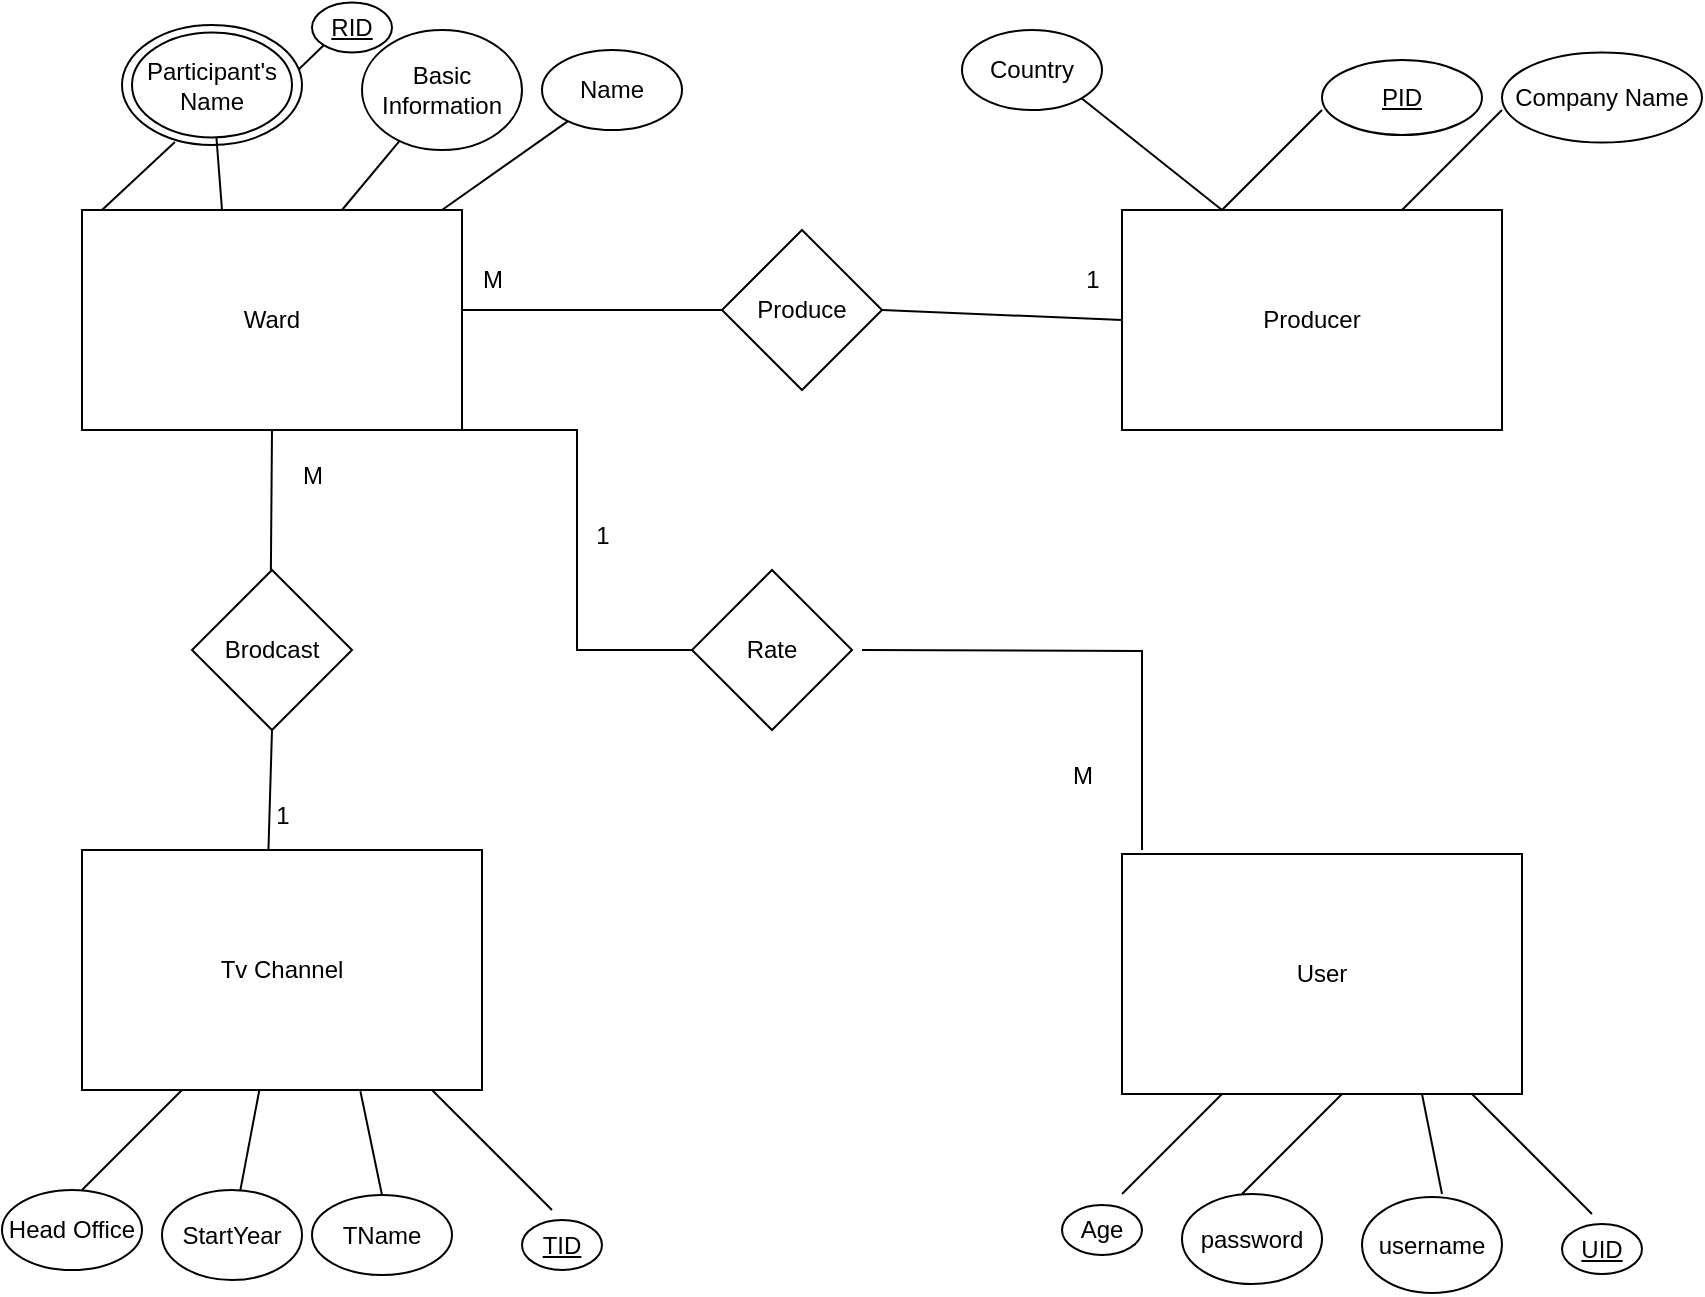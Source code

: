 <mxfile version="20.8.16" type="device"><diagram name="Page-1" id="09DajQlsoDGaR5UKHQZs"><mxGraphModel dx="1036" dy="614" grid="1" gridSize="10" guides="1" tooltips="1" connect="1" arrows="1" fold="1" page="1" pageScale="1" pageWidth="850" pageHeight="1100" math="0" shadow="0"><root><mxCell id="0"/><mxCell id="1" parent="0"/><mxCell id="JQ7dYN5Y3wBBPKodbZUG-1" value="Ward" style="rounded=0;whiteSpace=wrap;html=1;" parent="1" vertex="1"><mxGeometry x="40" y="120" width="190" height="110" as="geometry"/></mxCell><mxCell id="JQ7dYN5Y3wBBPKodbZUG-2" value="" style="endArrow=none;html=1;rounded=0;entryX=0;entryY=1;entryDx=0;entryDy=0;" parent="1" edge="1" target="JQ7dYN5Y3wBBPKodbZUG-3"><mxGeometry width="50" height="50" relative="1" as="geometry"><mxPoint x="134.528" y="63.053" as="sourcePoint"/><mxPoint x="160" y="70" as="targetPoint"/></mxGeometry></mxCell><mxCell id="JQ7dYN5Y3wBBPKodbZUG-3" value="&lt;u&gt;RID&lt;/u&gt;" style="ellipse;whiteSpace=wrap;html=1;" parent="1" vertex="1"><mxGeometry x="155" y="16.25" width="40" height="25" as="geometry"/></mxCell><mxCell id="JQ7dYN5Y3wBBPKodbZUG-4" value="" style="endArrow=none;html=1;rounded=0;" parent="1" edge="1" target="JQ7dYN5Y3wBBPKodbZUG-5"><mxGeometry width="50" height="50" relative="1" as="geometry"><mxPoint x="220" y="120" as="sourcePoint"/><mxPoint x="270" y="70" as="targetPoint"/></mxGeometry></mxCell><mxCell id="JQ7dYN5Y3wBBPKodbZUG-5" value="Name" style="ellipse;whiteSpace=wrap;html=1;" parent="1" vertex="1"><mxGeometry x="270" y="40" width="70" height="40" as="geometry"/></mxCell><mxCell id="JQ7dYN5Y3wBBPKodbZUG-8" value="" style="endArrow=none;html=1;rounded=0;" parent="1" target="JQ7dYN5Y3wBBPKodbZUG-9" edge="1"><mxGeometry width="50" height="50" relative="1" as="geometry"><mxPoint x="170" y="120" as="sourcePoint"/><mxPoint x="220" y="70" as="targetPoint"/></mxGeometry></mxCell><mxCell id="JQ7dYN5Y3wBBPKodbZUG-9" value="Basic Information" style="ellipse;whiteSpace=wrap;html=1;" parent="1" vertex="1"><mxGeometry x="180" y="30" width="80" height="60" as="geometry"/></mxCell><mxCell id="JQ7dYN5Y3wBBPKodbZUG-10" value="" style="endArrow=none;html=1;rounded=0;entryX=0.294;entryY=0.975;entryDx=0;entryDy=0;entryPerimeter=0;" parent="1" target="JQ7dYN5Y3wBBPKodbZUG-65" edge="1"><mxGeometry width="50" height="50" relative="1" as="geometry"><mxPoint x="50" y="120" as="sourcePoint"/><mxPoint x="100" y="70" as="targetPoint"/></mxGeometry></mxCell><mxCell id="JQ7dYN5Y3wBBPKodbZUG-12" value="Producer" style="rounded=0;whiteSpace=wrap;html=1;" parent="1" vertex="1"><mxGeometry x="560" y="120" width="190" height="110" as="geometry"/></mxCell><mxCell id="JQ7dYN5Y3wBBPKodbZUG-13" value="" style="endArrow=none;html=1;rounded=0;" parent="1" edge="1"><mxGeometry width="50" height="50" relative="1" as="geometry"><mxPoint x="610" y="120" as="sourcePoint"/><mxPoint x="660" y="70" as="targetPoint"/></mxGeometry></mxCell><mxCell id="JQ7dYN5Y3wBBPKodbZUG-14" value="&lt;u&gt;PID&lt;/u&gt;" style="ellipse;whiteSpace=wrap;html=1;strokeColor=default;" parent="1" vertex="1"><mxGeometry x="660" y="45" width="80" height="37.5" as="geometry"/></mxCell><mxCell id="JQ7dYN5Y3wBBPKodbZUG-15" value="Company Name" style="ellipse;whiteSpace=wrap;html=1;" parent="1" vertex="1"><mxGeometry x="750" y="41.25" width="100" height="45" as="geometry"/></mxCell><mxCell id="JQ7dYN5Y3wBBPKodbZUG-16" value="" style="endArrow=none;html=1;rounded=0;" parent="1" edge="1"><mxGeometry width="50" height="50" relative="1" as="geometry"><mxPoint x="700" y="120" as="sourcePoint"/><mxPoint x="750" y="70" as="targetPoint"/></mxGeometry></mxCell><mxCell id="JQ7dYN5Y3wBBPKodbZUG-18" value="Country" style="ellipse;whiteSpace=wrap;html=1;" parent="1" vertex="1"><mxGeometry x="480" y="30" width="70" height="40" as="geometry"/></mxCell><mxCell id="JQ7dYN5Y3wBBPKodbZUG-19" value="" style="endArrow=none;html=1;rounded=0;entryX=1;entryY=1;entryDx=0;entryDy=0;" parent="1" edge="1" target="JQ7dYN5Y3wBBPKodbZUG-18"><mxGeometry width="50" height="50" relative="1" as="geometry"><mxPoint x="610" y="120" as="sourcePoint"/><mxPoint x="550" y="60" as="targetPoint"/></mxGeometry></mxCell><mxCell id="JQ7dYN5Y3wBBPKodbZUG-20" value="" style="endArrow=none;html=1;rounded=0;" parent="1" target="JQ7dYN5Y3wBBPKodbZUG-21" edge="1"><mxGeometry width="50" height="50" relative="1" as="geometry"><mxPoint x="230" y="170" as="sourcePoint"/><mxPoint x="320" y="170" as="targetPoint"/></mxGeometry></mxCell><mxCell id="JQ7dYN5Y3wBBPKodbZUG-21" value="Produce" style="rhombus;whiteSpace=wrap;html=1;" parent="1" vertex="1"><mxGeometry x="360" y="130" width="80" height="80" as="geometry"/></mxCell><mxCell id="JQ7dYN5Y3wBBPKodbZUG-22" value="" style="endArrow=none;html=1;rounded=0;entryX=0;entryY=0.5;entryDx=0;entryDy=0;" parent="1" target="JQ7dYN5Y3wBBPKodbZUG-12" edge="1"><mxGeometry width="50" height="50" relative="1" as="geometry"><mxPoint x="440" y="170" as="sourcePoint"/><mxPoint x="550" y="170" as="targetPoint"/></mxGeometry></mxCell><mxCell id="JQ7dYN5Y3wBBPKodbZUG-23" value="M" style="text;html=1;align=center;verticalAlign=middle;resizable=0;points=[];autosize=1;strokeColor=none;fillColor=none;" parent="1" vertex="1"><mxGeometry x="230" y="140" width="30" height="30" as="geometry"/></mxCell><mxCell id="JQ7dYN5Y3wBBPKodbZUG-24" value="1" style="text;html=1;align=center;verticalAlign=middle;resizable=0;points=[];autosize=1;strokeColor=none;fillColor=none;" parent="1" vertex="1"><mxGeometry x="530" y="140" width="30" height="30" as="geometry"/></mxCell><mxCell id="JQ7dYN5Y3wBBPKodbZUG-25" value="Tv Channel" style="rounded=0;whiteSpace=wrap;html=1;" parent="1" vertex="1"><mxGeometry x="40" y="440" width="200" height="120" as="geometry"/></mxCell><mxCell id="JQ7dYN5Y3wBBPKodbZUG-27" value="" style="endArrow=none;html=1;rounded=0;exitX=0.5;exitY=0;exitDx=0;exitDy=0;entryX=0.696;entryY=1.005;entryDx=0;entryDy=0;entryPerimeter=0;" parent="1" edge="1" target="JQ7dYN5Y3wBBPKodbZUG-25" source="JQ7dYN5Y3wBBPKodbZUG-31"><mxGeometry width="50" height="50" relative="1" as="geometry"><mxPoint x="145" y="612" as="sourcePoint"/><mxPoint x="180" y="570" as="targetPoint"/></mxGeometry></mxCell><mxCell id="JQ7dYN5Y3wBBPKodbZUG-28" value="&lt;u&gt;TID&lt;/u&gt;" style="ellipse;whiteSpace=wrap;html=1;" parent="1" vertex="1"><mxGeometry x="260" y="625" width="40" height="25" as="geometry"/></mxCell><mxCell id="JQ7dYN5Y3wBBPKodbZUG-30" value="" style="endArrow=none;html=1;rounded=0;" parent="1" edge="1"><mxGeometry width="50" height="50" relative="1" as="geometry"><mxPoint x="40" y="610" as="sourcePoint"/><mxPoint x="90" y="560" as="targetPoint"/></mxGeometry></mxCell><mxCell id="JQ7dYN5Y3wBBPKodbZUG-31" value="TName" style="ellipse;whiteSpace=wrap;html=1;" parent="1" vertex="1"><mxGeometry x="155" y="612.5" width="70" height="40" as="geometry"/></mxCell><mxCell id="JQ7dYN5Y3wBBPKodbZUG-32" value="" style="endArrow=none;html=1;rounded=0;" parent="1" edge="1" target="JQ7dYN5Y3wBBPKodbZUG-25" source="JQ7dYN5Y3wBBPKodbZUG-33"><mxGeometry width="50" height="50" relative="1" as="geometry"><mxPoint x="100" y="610" as="sourcePoint"/><mxPoint x="150" y="560" as="targetPoint"/></mxGeometry></mxCell><mxCell id="JQ7dYN5Y3wBBPKodbZUG-33" value="StartYear" style="ellipse;whiteSpace=wrap;html=1;" parent="1" vertex="1"><mxGeometry x="80" y="610" width="70" height="45" as="geometry"/></mxCell><mxCell id="JQ7dYN5Y3wBBPKodbZUG-38" value="" style="endArrow=none;html=1;rounded=0;" parent="1" edge="1"><mxGeometry width="50" height="50" relative="1" as="geometry"><mxPoint x="275" y="620" as="sourcePoint"/><mxPoint x="215" y="560" as="targetPoint"/></mxGeometry></mxCell><mxCell id="JQ7dYN5Y3wBBPKodbZUG-40" value="Head Office" style="ellipse;whiteSpace=wrap;html=1;" parent="1" vertex="1"><mxGeometry y="610" width="70" height="40" as="geometry"/></mxCell><mxCell id="JQ7dYN5Y3wBBPKodbZUG-44" value="Brodcast" style="rhombus;whiteSpace=wrap;html=1;" parent="1" vertex="1"><mxGeometry x="95" y="300" width="80" height="80" as="geometry"/></mxCell><mxCell id="JQ7dYN5Y3wBBPKodbZUG-46" value="" style="endArrow=none;html=1;rounded=0;entryX=0.5;entryY=1;entryDx=0;entryDy=0;" parent="1" target="JQ7dYN5Y3wBBPKodbZUG-1" edge="1"><mxGeometry width="50" height="50" relative="1" as="geometry"><mxPoint x="134.44" y="300" as="sourcePoint"/><mxPoint x="134.44" y="240" as="targetPoint"/></mxGeometry></mxCell><mxCell id="JQ7dYN5Y3wBBPKodbZUG-47" value="" style="endArrow=none;html=1;rounded=0;entryX=0.5;entryY=1;entryDx=0;entryDy=0;exitX=0.466;exitY=0.004;exitDx=0;exitDy=0;exitPerimeter=0;" parent="1" source="JQ7dYN5Y3wBBPKodbZUG-25" edge="1"><mxGeometry width="50" height="50" relative="1" as="geometry"><mxPoint x="135" y="450" as="sourcePoint"/><mxPoint x="135" y="380" as="targetPoint"/></mxGeometry></mxCell><mxCell id="JQ7dYN5Y3wBBPKodbZUG-48" value="M" style="text;html=1;align=center;verticalAlign=middle;resizable=0;points=[];autosize=1;strokeColor=none;fillColor=none;" parent="1" vertex="1"><mxGeometry x="140" y="238" width="30" height="30" as="geometry"/></mxCell><mxCell id="JQ7dYN5Y3wBBPKodbZUG-49" value="1" style="text;html=1;align=center;verticalAlign=middle;resizable=0;points=[];autosize=1;strokeColor=none;fillColor=none;" parent="1" vertex="1"><mxGeometry x="125" y="408" width="30" height="30" as="geometry"/></mxCell><mxCell id="JQ7dYN5Y3wBBPKodbZUG-50" value="User" style="rounded=0;whiteSpace=wrap;html=1;" parent="1" vertex="1"><mxGeometry x="560" y="442" width="200" height="120" as="geometry"/></mxCell><mxCell id="JQ7dYN5Y3wBBPKodbZUG-51" value="" style="endArrow=none;html=1;rounded=0;entryX=0.75;entryY=1;entryDx=0;entryDy=0;" parent="1" edge="1" target="JQ7dYN5Y3wBBPKodbZUG-50"><mxGeometry width="50" height="50" relative="1" as="geometry"><mxPoint x="720" y="612" as="sourcePoint"/><mxPoint x="710" y="570" as="targetPoint"/></mxGeometry></mxCell><mxCell id="JQ7dYN5Y3wBBPKodbZUG-52" value="&lt;u&gt;UID&lt;/u&gt;" style="ellipse;whiteSpace=wrap;html=1;" parent="1" vertex="1"><mxGeometry x="780" y="627" width="40" height="25" as="geometry"/></mxCell><mxCell id="JQ7dYN5Y3wBBPKodbZUG-53" value="" style="endArrow=none;html=1;rounded=0;" parent="1" edge="1"><mxGeometry width="50" height="50" relative="1" as="geometry"><mxPoint x="560" y="612" as="sourcePoint"/><mxPoint x="610" y="562" as="targetPoint"/></mxGeometry></mxCell><mxCell id="JQ7dYN5Y3wBBPKodbZUG-54" value="username" style="ellipse;whiteSpace=wrap;html=1;" parent="1" vertex="1"><mxGeometry x="680" y="613.5" width="70" height="48" as="geometry"/></mxCell><mxCell id="JQ7dYN5Y3wBBPKodbZUG-55" value="" style="endArrow=none;html=1;rounded=0;" parent="1" edge="1"><mxGeometry width="50" height="50" relative="1" as="geometry"><mxPoint x="620" y="612" as="sourcePoint"/><mxPoint x="670" y="562" as="targetPoint"/></mxGeometry></mxCell><mxCell id="JQ7dYN5Y3wBBPKodbZUG-56" value="password" style="ellipse;whiteSpace=wrap;html=1;" parent="1" vertex="1"><mxGeometry x="590" y="612" width="70" height="45" as="geometry"/></mxCell><mxCell id="JQ7dYN5Y3wBBPKodbZUG-57" value="" style="endArrow=none;html=1;rounded=0;" parent="1" edge="1"><mxGeometry width="50" height="50" relative="1" as="geometry"><mxPoint x="795" y="622" as="sourcePoint"/><mxPoint x="735" y="562" as="targetPoint"/></mxGeometry></mxCell><mxCell id="JQ7dYN5Y3wBBPKodbZUG-58" value="Age" style="ellipse;whiteSpace=wrap;html=1;" parent="1" vertex="1"><mxGeometry x="530" y="617.5" width="40" height="25" as="geometry"/></mxCell><mxCell id="JQ7dYN5Y3wBBPKodbZUG-59" value="" style="endArrow=none;html=1;rounded=0;edgeStyle=elbowEdgeStyle;" parent="1" target="JQ7dYN5Y3wBBPKodbZUG-60" edge="1"><mxGeometry width="50" height="50" relative="1" as="geometry"><mxPoint x="230" y="230" as="sourcePoint"/><mxPoint x="360" y="340" as="targetPoint"/></mxGeometry></mxCell><mxCell id="JQ7dYN5Y3wBBPKodbZUG-60" value="Rate" style="rhombus;whiteSpace=wrap;html=1;" parent="1" vertex="1"><mxGeometry x="345" y="300" width="80" height="80" as="geometry"/></mxCell><mxCell id="JQ7dYN5Y3wBBPKodbZUG-62" value="" style="endArrow=none;html=1;rounded=0;edgeStyle=orthogonalEdgeStyle;entryX=0.05;entryY=-0.017;entryDx=0;entryDy=0;entryPerimeter=0;" parent="1" target="JQ7dYN5Y3wBBPKodbZUG-50" edge="1"><mxGeometry width="50" height="50" relative="1" as="geometry"><mxPoint x="430" y="340" as="sourcePoint"/><mxPoint x="570" y="430" as="targetPoint"/></mxGeometry></mxCell><mxCell id="JQ7dYN5Y3wBBPKodbZUG-63" value="1" style="text;html=1;align=center;verticalAlign=middle;resizable=0;points=[];autosize=1;strokeColor=none;fillColor=none;" parent="1" vertex="1"><mxGeometry x="285" y="268" width="30" height="30" as="geometry"/></mxCell><mxCell id="JQ7dYN5Y3wBBPKodbZUG-64" value="M" style="text;html=1;align=center;verticalAlign=middle;resizable=0;points=[];autosize=1;strokeColor=none;fillColor=none;" parent="1" vertex="1"><mxGeometry x="525" y="388" width="30" height="30" as="geometry"/></mxCell><mxCell id="JQ7dYN5Y3wBBPKodbZUG-65" value="" style="ellipse;whiteSpace=wrap;html=1;" parent="1" vertex="1"><mxGeometry x="60" y="27.5" width="90" height="60" as="geometry"/></mxCell><mxCell id="JQ7dYN5Y3wBBPKodbZUG-67" value="" style="endArrow=none;html=1;rounded=0;" parent="1" edge="1"><mxGeometry width="50" height="50" relative="1" as="geometry"><mxPoint x="110" y="120" as="sourcePoint"/><mxPoint x="106.153" y="69.992" as="targetPoint"/></mxGeometry></mxCell><mxCell id="kuofTMLl-7quZmhJa9c2-1" value="Participant's Name" style="ellipse;whiteSpace=wrap;html=1;" parent="1" vertex="1"><mxGeometry x="65" y="31.25" width="80" height="52.5" as="geometry"/></mxCell></root></mxGraphModel></diagram></mxfile>